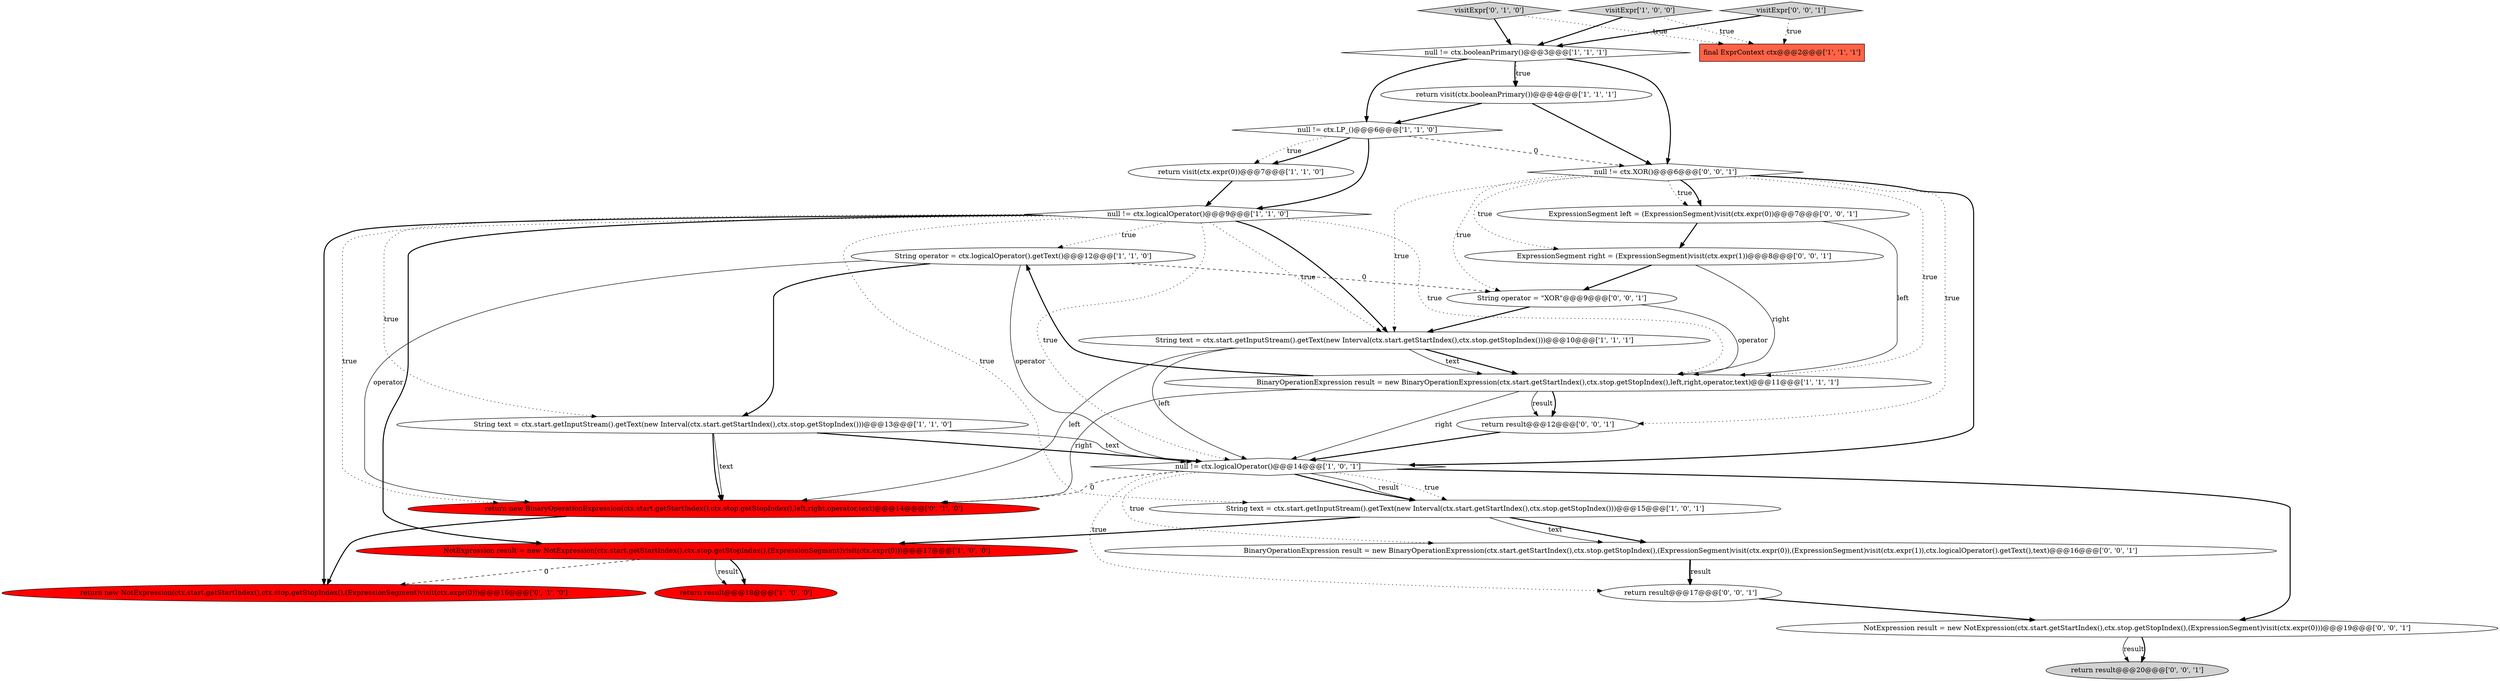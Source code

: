 digraph {
20 [style = filled, label = "NotExpression result = new NotExpression(ctx.start.getStartIndex(),ctx.stop.getStopIndex(),(ExpressionSegment)visit(ctx.expr(0)))@@@19@@@['0', '0', '1']", fillcolor = white, shape = ellipse image = "AAA0AAABBB3BBB"];
9 [style = filled, label = "String text = ctx.start.getInputStream().getText(new Interval(ctx.start.getStartIndex(),ctx.stop.getStopIndex()))@@@13@@@['1', '1', '0']", fillcolor = white, shape = ellipse image = "AAA0AAABBB1BBB"];
19 [style = filled, label = "ExpressionSegment right = (ExpressionSegment)visit(ctx.expr(1))@@@8@@@['0', '0', '1']", fillcolor = white, shape = ellipse image = "AAA0AAABBB3BBB"];
25 [style = filled, label = "ExpressionSegment left = (ExpressionSegment)visit(ctx.expr(0))@@@7@@@['0', '0', '1']", fillcolor = white, shape = ellipse image = "AAA0AAABBB3BBB"];
12 [style = filled, label = "null != ctx.booleanPrimary()@@@3@@@['1', '1', '1']", fillcolor = white, shape = diamond image = "AAA0AAABBB1BBB"];
2 [style = filled, label = "String operator = ctx.logicalOperator().getText()@@@12@@@['1', '1', '0']", fillcolor = white, shape = ellipse image = "AAA0AAABBB1BBB"];
8 [style = filled, label = "NotExpression result = new NotExpression(ctx.start.getStartIndex(),ctx.stop.getStopIndex(),(ExpressionSegment)visit(ctx.expr(0)))@@@17@@@['1', '0', '0']", fillcolor = red, shape = ellipse image = "AAA1AAABBB1BBB"];
3 [style = filled, label = "String text = ctx.start.getInputStream().getText(new Interval(ctx.start.getStartIndex(),ctx.stop.getStopIndex()))@@@10@@@['1', '1', '1']", fillcolor = white, shape = ellipse image = "AAA0AAABBB1BBB"];
21 [style = filled, label = "BinaryOperationExpression result = new BinaryOperationExpression(ctx.start.getStartIndex(),ctx.stop.getStopIndex(),(ExpressionSegment)visit(ctx.expr(0)),(ExpressionSegment)visit(ctx.expr(1)),ctx.logicalOperator().getText(),text)@@@16@@@['0', '0', '1']", fillcolor = white, shape = ellipse image = "AAA0AAABBB3BBB"];
24 [style = filled, label = "return result@@@20@@@['0', '0', '1']", fillcolor = lightgray, shape = ellipse image = "AAA0AAABBB3BBB"];
13 [style = filled, label = "return result@@@18@@@['1', '0', '0']", fillcolor = red, shape = ellipse image = "AAA1AAABBB1BBB"];
15 [style = filled, label = "visitExpr['0', '1', '0']", fillcolor = lightgray, shape = diamond image = "AAA0AAABBB2BBB"];
22 [style = filled, label = "String operator = \"XOR\"@@@9@@@['0', '0', '1']", fillcolor = white, shape = ellipse image = "AAA0AAABBB3BBB"];
10 [style = filled, label = "String text = ctx.start.getInputStream().getText(new Interval(ctx.start.getStartIndex(),ctx.stop.getStopIndex()))@@@15@@@['1', '0', '1']", fillcolor = white, shape = ellipse image = "AAA0AAABBB1BBB"];
26 [style = filled, label = "null != ctx.XOR()@@@6@@@['0', '0', '1']", fillcolor = white, shape = diamond image = "AAA0AAABBB3BBB"];
23 [style = filled, label = "visitExpr['0', '0', '1']", fillcolor = lightgray, shape = diamond image = "AAA0AAABBB3BBB"];
6 [style = filled, label = "BinaryOperationExpression result = new BinaryOperationExpression(ctx.start.getStartIndex(),ctx.stop.getStopIndex(),left,right,operator,text)@@@11@@@['1', '1', '1']", fillcolor = white, shape = ellipse image = "AAA0AAABBB1BBB"];
4 [style = filled, label = "null != ctx.LP_()@@@6@@@['1', '1', '0']", fillcolor = white, shape = diamond image = "AAA0AAABBB1BBB"];
7 [style = filled, label = "null != ctx.logicalOperator()@@@14@@@['1', '0', '1']", fillcolor = white, shape = diamond image = "AAA0AAABBB1BBB"];
5 [style = filled, label = "visitExpr['1', '0', '0']", fillcolor = lightgray, shape = diamond image = "AAA0AAABBB1BBB"];
16 [style = filled, label = "return new BinaryOperationExpression(ctx.start.getStartIndex(),ctx.stop.getStopIndex(),left,right,operator,text)@@@14@@@['0', '1', '0']", fillcolor = red, shape = ellipse image = "AAA1AAABBB2BBB"];
0 [style = filled, label = "null != ctx.logicalOperator()@@@9@@@['1', '1', '0']", fillcolor = white, shape = diamond image = "AAA0AAABBB1BBB"];
27 [style = filled, label = "return result@@@17@@@['0', '0', '1']", fillcolor = white, shape = ellipse image = "AAA0AAABBB3BBB"];
1 [style = filled, label = "final ExprContext ctx@@@2@@@['1', '1', '1']", fillcolor = tomato, shape = box image = "AAA0AAABBB1BBB"];
11 [style = filled, label = "return visit(ctx.booleanPrimary())@@@4@@@['1', '1', '1']", fillcolor = white, shape = ellipse image = "AAA0AAABBB1BBB"];
17 [style = filled, label = "return new NotExpression(ctx.start.getStartIndex(),ctx.stop.getStopIndex(),(ExpressionSegment)visit(ctx.expr(0)))@@@16@@@['0', '1', '0']", fillcolor = red, shape = ellipse image = "AAA1AAABBB2BBB"];
18 [style = filled, label = "return result@@@12@@@['0', '0', '1']", fillcolor = white, shape = ellipse image = "AAA0AAABBB3BBB"];
14 [style = filled, label = "return visit(ctx.expr(0))@@@7@@@['1', '1', '0']", fillcolor = white, shape = ellipse image = "AAA0AAABBB1BBB"];
0->3 [style = bold, label=""];
9->16 [style = solid, label="text"];
4->14 [style = bold, label=""];
7->10 [style = dotted, label="true"];
26->7 [style = bold, label=""];
4->26 [style = dashed, label="0"];
22->6 [style = solid, label="operator"];
0->10 [style = dotted, label="true"];
7->10 [style = bold, label=""];
21->27 [style = bold, label=""];
26->25 [style = dotted, label="true"];
0->17 [style = bold, label=""];
6->18 [style = bold, label=""];
7->16 [style = dashed, label="0"];
5->1 [style = dotted, label="true"];
11->4 [style = bold, label=""];
26->25 [style = bold, label=""];
12->11 [style = bold, label=""];
9->7 [style = solid, label="text"];
7->10 [style = solid, label="result"];
2->16 [style = solid, label="operator"];
3->6 [style = bold, label=""];
26->19 [style = dotted, label="true"];
12->26 [style = bold, label=""];
2->9 [style = bold, label=""];
26->22 [style = dotted, label="true"];
16->17 [style = bold, label=""];
4->14 [style = dotted, label="true"];
9->7 [style = bold, label=""];
0->6 [style = dotted, label="true"];
7->20 [style = bold, label=""];
10->21 [style = bold, label=""];
26->3 [style = dotted, label="true"];
3->7 [style = solid, label="left"];
2->7 [style = solid, label="operator"];
9->16 [style = bold, label=""];
8->13 [style = solid, label="result"];
4->0 [style = bold, label=""];
12->11 [style = dotted, label="true"];
6->2 [style = bold, label=""];
20->24 [style = solid, label="result"];
22->3 [style = bold, label=""];
23->1 [style = dotted, label="true"];
21->27 [style = solid, label="result"];
19->6 [style = solid, label="right"];
6->18 [style = solid, label="result"];
6->16 [style = solid, label="right"];
14->0 [style = bold, label=""];
12->4 [style = bold, label=""];
10->8 [style = bold, label=""];
5->12 [style = bold, label=""];
15->1 [style = dotted, label="true"];
3->16 [style = solid, label="left"];
10->21 [style = solid, label="text"];
0->8 [style = bold, label=""];
25->19 [style = bold, label=""];
7->27 [style = dotted, label="true"];
6->7 [style = solid, label="right"];
8->17 [style = dashed, label="0"];
26->18 [style = dotted, label="true"];
26->6 [style = dotted, label="true"];
23->12 [style = bold, label=""];
15->12 [style = bold, label=""];
0->3 [style = dotted, label="true"];
0->16 [style = dotted, label="true"];
0->2 [style = dotted, label="true"];
18->7 [style = bold, label=""];
20->24 [style = bold, label=""];
7->21 [style = dotted, label="true"];
25->6 [style = solid, label="left"];
0->9 [style = dotted, label="true"];
19->22 [style = bold, label=""];
27->20 [style = bold, label=""];
3->6 [style = solid, label="text"];
2->22 [style = dashed, label="0"];
8->13 [style = bold, label=""];
0->7 [style = dotted, label="true"];
11->26 [style = bold, label=""];
}
